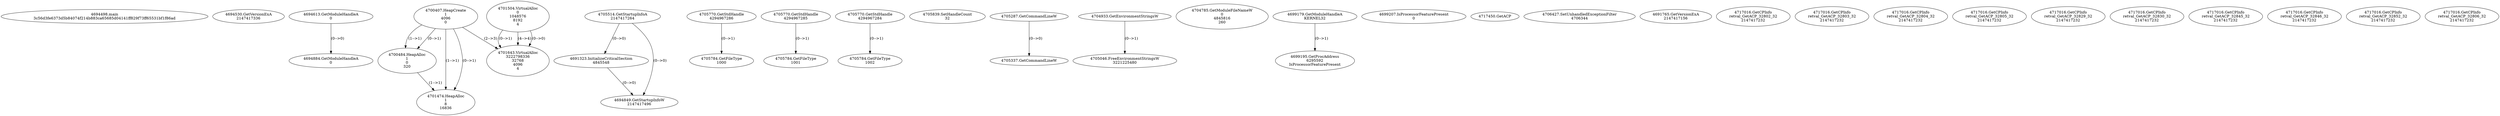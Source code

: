 // Global SCDG with merge call
digraph {
	0 [label="4694498.main
3c56d3fe6373d5b84074f214b883ca65685d04141ff829f73ff65531bf1f86ad"]
	1 [label="4694530.GetVersionExA
2147417336"]
	2 [label="4694613.GetModuleHandleA
0"]
	3 [label="4700407.HeapCreate
1
4096
0"]
	4 [label="4700484.HeapAlloc
1
0
320"]
	3 -> 4 [label="(1-->1)"]
	3 -> 4 [label="(0-->1)"]
	5 [label="4701474.HeapAlloc
1
8
16836"]
	3 -> 5 [label="(1-->1)"]
	3 -> 5 [label="(0-->1)"]
	4 -> 5 [label="(1-->1)"]
	6 [label="4701504.VirtualAlloc
0
1048576
8192
4"]
	7 [label="4701643.VirtualAlloc
3222798336
32768
4096
4"]
	6 -> 7 [label="(0-->1)"]
	3 -> 7 [label="(2-->3)"]
	6 -> 7 [label="(4-->4)"]
	6 -> 7 [label="(0-->0)"]
	8 [label="4705514.GetStartupInfoA
2147417264"]
	9 [label="4705770.GetStdHandle
4294967286"]
	10 [label="4705784.GetFileType
1000"]
	9 -> 10 [label="(0-->1)"]
	11 [label="4705770.GetStdHandle
4294967285"]
	12 [label="4705784.GetFileType
1001"]
	11 -> 12 [label="(0-->1)"]
	13 [label="4705770.GetStdHandle
4294967284"]
	14 [label="4705784.GetFileType
1002"]
	13 -> 14 [label="(0-->1)"]
	15 [label="4705839.SetHandleCount
32"]
	16 [label="4705287.GetCommandLineW
"]
	17 [label="4705337.GetCommandLineW
"]
	16 -> 17 [label="(0-->0)"]
	18 [label="4704933.GetEnvironmentStringsW
"]
	19 [label="4705046.FreeEnvironmentStringsW
3221225480"]
	18 -> 19 [label="(0-->1)"]
	20 [label="4704785.GetModuleFileNameW
0
4845816
260"]
	21 [label="4699179.GetModuleHandleA
KERNEL32"]
	22 [label="4699195.GetProcAddress
6295592
IsProcessorFeaturePresent"]
	21 -> 22 [label="(0-->1)"]
	23 [label="4699207.IsProcessorFeaturePresent
0"]
	24 [label="4717450.GetACP
"]
	25 [label="4706427.SetUnhandledExceptionFilter
4706344"]
	26 [label="4691765.GetVersionExA
2147417156"]
	27 [label="4691323.InitializeCriticalSection
4845548"]
	8 -> 27 [label="(0-->0)"]
	28 [label="4694849.GetStartupInfoW
2147417496"]
	8 -> 28 [label="(0-->0)"]
	27 -> 28 [label="(0-->0)"]
	29 [label="4694884.GetModuleHandleA
0"]
	2 -> 29 [label="(0-->0)"]
	30 [label="4717016.GetCPInfo
retval_GetACP_32802_32
2147417232"]
	31 [label="4717016.GetCPInfo
retval_GetACP_32803_32
2147417232"]
	32 [label="4717016.GetCPInfo
retval_GetACP_32804_32
2147417232"]
	33 [label="4717016.GetCPInfo
retval_GetACP_32805_32
2147417232"]
	34 [label="4717016.GetCPInfo
retval_GetACP_32829_32
2147417232"]
	35 [label="4717016.GetCPInfo
retval_GetACP_32830_32
2147417232"]
	36 [label="4717016.GetCPInfo
retval_GetACP_32845_32
2147417232"]
	37 [label="4717016.GetCPInfo
retval_GetACP_32846_32
2147417232"]
	38 [label="4717016.GetCPInfo
retval_GetACP_32852_32
2147417232"]
	39 [label="4717016.GetCPInfo
retval_GetACP_32806_32
2147417232"]
}
